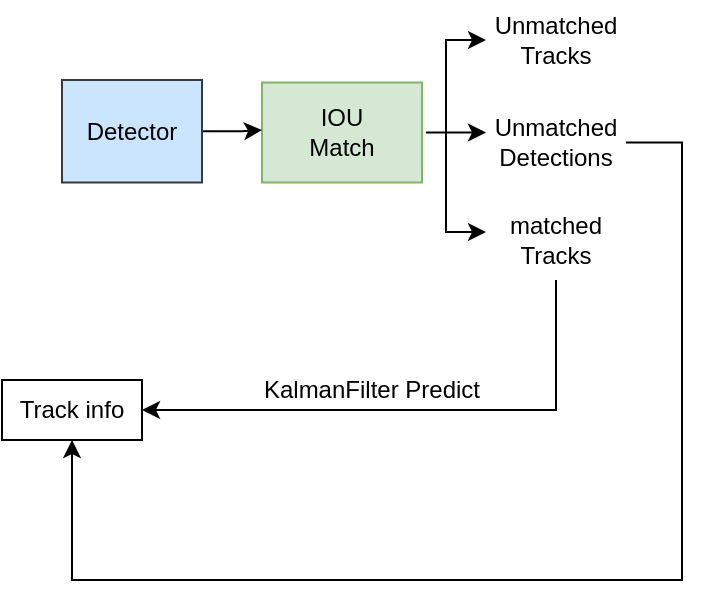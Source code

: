 <mxfile version="20.5.1" type="github">
  <diagram id="x-YCI8xqHcP7njQyYqwb" name="第 1 页">
    <mxGraphModel dx="573" dy="327" grid="1" gridSize="10" guides="1" tooltips="1" connect="1" arrows="1" fold="1" page="1" pageScale="1" pageWidth="827" pageHeight="1169" math="0" shadow="0">
      <root>
        <mxCell id="0" />
        <mxCell id="1" parent="0" />
        <mxCell id="DL2LRz8JCnyerhkbF10D-12" style="edgeStyle=orthogonalEdgeStyle;rounded=0;orthogonalLoop=1;jettySize=auto;html=1;entryX=0;entryY=0.375;entryDx=0;entryDy=0;entryPerimeter=0;" edge="1" parent="1" target="DL2LRz8JCnyerhkbF10D-6">
          <mxGeometry relative="1" as="geometry">
            <mxPoint x="372" y="336.3" as="sourcePoint" />
          </mxGeometry>
        </mxCell>
        <mxCell id="DL2LRz8JCnyerhkbF10D-1" value="IOU&lt;br&gt;Match" style="rounded=0;whiteSpace=wrap;html=1;fillColor=#d5e8d4;strokeColor=#82b366;" vertex="1" parent="1">
          <mxGeometry x="290" y="311.25" width="80" height="50" as="geometry" />
        </mxCell>
        <mxCell id="DL2LRz8JCnyerhkbF10D-15" style="edgeStyle=orthogonalEdgeStyle;rounded=0;orthogonalLoop=1;jettySize=auto;html=1;entryX=0;entryY=0.475;entryDx=0;entryDy=0;entryPerimeter=0;" edge="1" parent="1" source="DL2LRz8JCnyerhkbF10D-2" target="DL2LRz8JCnyerhkbF10D-1">
          <mxGeometry relative="1" as="geometry" />
        </mxCell>
        <mxCell id="DL2LRz8JCnyerhkbF10D-2" value="Detector" style="rounded=0;whiteSpace=wrap;html=1;fillColor=#cce5ff;strokeColor=#36393d;" vertex="1" parent="1">
          <mxGeometry x="190" y="310" width="70" height="51.25" as="geometry" />
        </mxCell>
        <mxCell id="DL2LRz8JCnyerhkbF10D-17" style="edgeStyle=orthogonalEdgeStyle;rounded=0;orthogonalLoop=1;jettySize=auto;html=1;entryX=0.5;entryY=1;entryDx=0;entryDy=0;" edge="1" parent="1" source="DL2LRz8JCnyerhkbF10D-6" target="DL2LRz8JCnyerhkbF10D-16">
          <mxGeometry relative="1" as="geometry">
            <Array as="points">
              <mxPoint x="500" y="341" />
              <mxPoint x="500" y="560" />
              <mxPoint x="195" y="560" />
            </Array>
          </mxGeometry>
        </mxCell>
        <mxCell id="DL2LRz8JCnyerhkbF10D-6" value="Unmatched Detections" style="rounded=0;whiteSpace=wrap;html=1;strokeColor=none;" vertex="1" parent="1">
          <mxGeometry x="402" y="321.25" width="70" height="40" as="geometry" />
        </mxCell>
        <mxCell id="DL2LRz8JCnyerhkbF10D-19" style="edgeStyle=orthogonalEdgeStyle;rounded=0;orthogonalLoop=1;jettySize=auto;html=1;entryX=1;entryY=0.5;entryDx=0;entryDy=0;" edge="1" parent="1" source="DL2LRz8JCnyerhkbF10D-7" target="DL2LRz8JCnyerhkbF10D-16">
          <mxGeometry relative="1" as="geometry">
            <Array as="points">
              <mxPoint x="437" y="475" />
            </Array>
          </mxGeometry>
        </mxCell>
        <mxCell id="DL2LRz8JCnyerhkbF10D-7" value="matched Tracks" style="rounded=0;whiteSpace=wrap;html=1;strokeColor=none;" vertex="1" parent="1">
          <mxGeometry x="402" y="370" width="70" height="40" as="geometry" />
        </mxCell>
        <mxCell id="DL2LRz8JCnyerhkbF10D-8" value="Unmatched Tracks" style="rounded=0;whiteSpace=wrap;html=1;strokeColor=none;" vertex="1" parent="1">
          <mxGeometry x="402" y="270" width="70" height="40" as="geometry" />
        </mxCell>
        <mxCell id="DL2LRz8JCnyerhkbF10D-13" value="" style="endArrow=classic;html=1;rounded=0;entryX=0;entryY=0.5;entryDx=0;entryDy=0;" edge="1" parent="1" target="DL2LRz8JCnyerhkbF10D-8">
          <mxGeometry width="50" height="50" relative="1" as="geometry">
            <mxPoint x="382" y="336" as="sourcePoint" />
            <mxPoint x="402" y="297.25" as="targetPoint" />
            <Array as="points">
              <mxPoint x="382" y="290" />
            </Array>
          </mxGeometry>
        </mxCell>
        <mxCell id="DL2LRz8JCnyerhkbF10D-14" style="edgeStyle=orthogonalEdgeStyle;rounded=0;orthogonalLoop=1;jettySize=auto;html=1;entryX=0;entryY=0.5;entryDx=0;entryDy=0;" edge="1" parent="1">
          <mxGeometry relative="1" as="geometry">
            <mxPoint x="382" y="336" as="sourcePoint" />
            <mxPoint x="402" y="386.0" as="targetPoint" />
            <Array as="points">
              <mxPoint x="382" y="386" />
            </Array>
          </mxGeometry>
        </mxCell>
        <mxCell id="DL2LRz8JCnyerhkbF10D-16" value="Track info" style="rounded=0;whiteSpace=wrap;html=1;" vertex="1" parent="1">
          <mxGeometry x="160" y="460" width="70" height="30" as="geometry" />
        </mxCell>
        <mxCell id="DL2LRz8JCnyerhkbF10D-20" value="KalmanFilter Predict" style="text;html=1;strokeColor=none;fillColor=none;align=center;verticalAlign=middle;whiteSpace=wrap;rounded=0;" vertex="1" parent="1">
          <mxGeometry x="270" y="450" width="150" height="30" as="geometry" />
        </mxCell>
      </root>
    </mxGraphModel>
  </diagram>
</mxfile>
